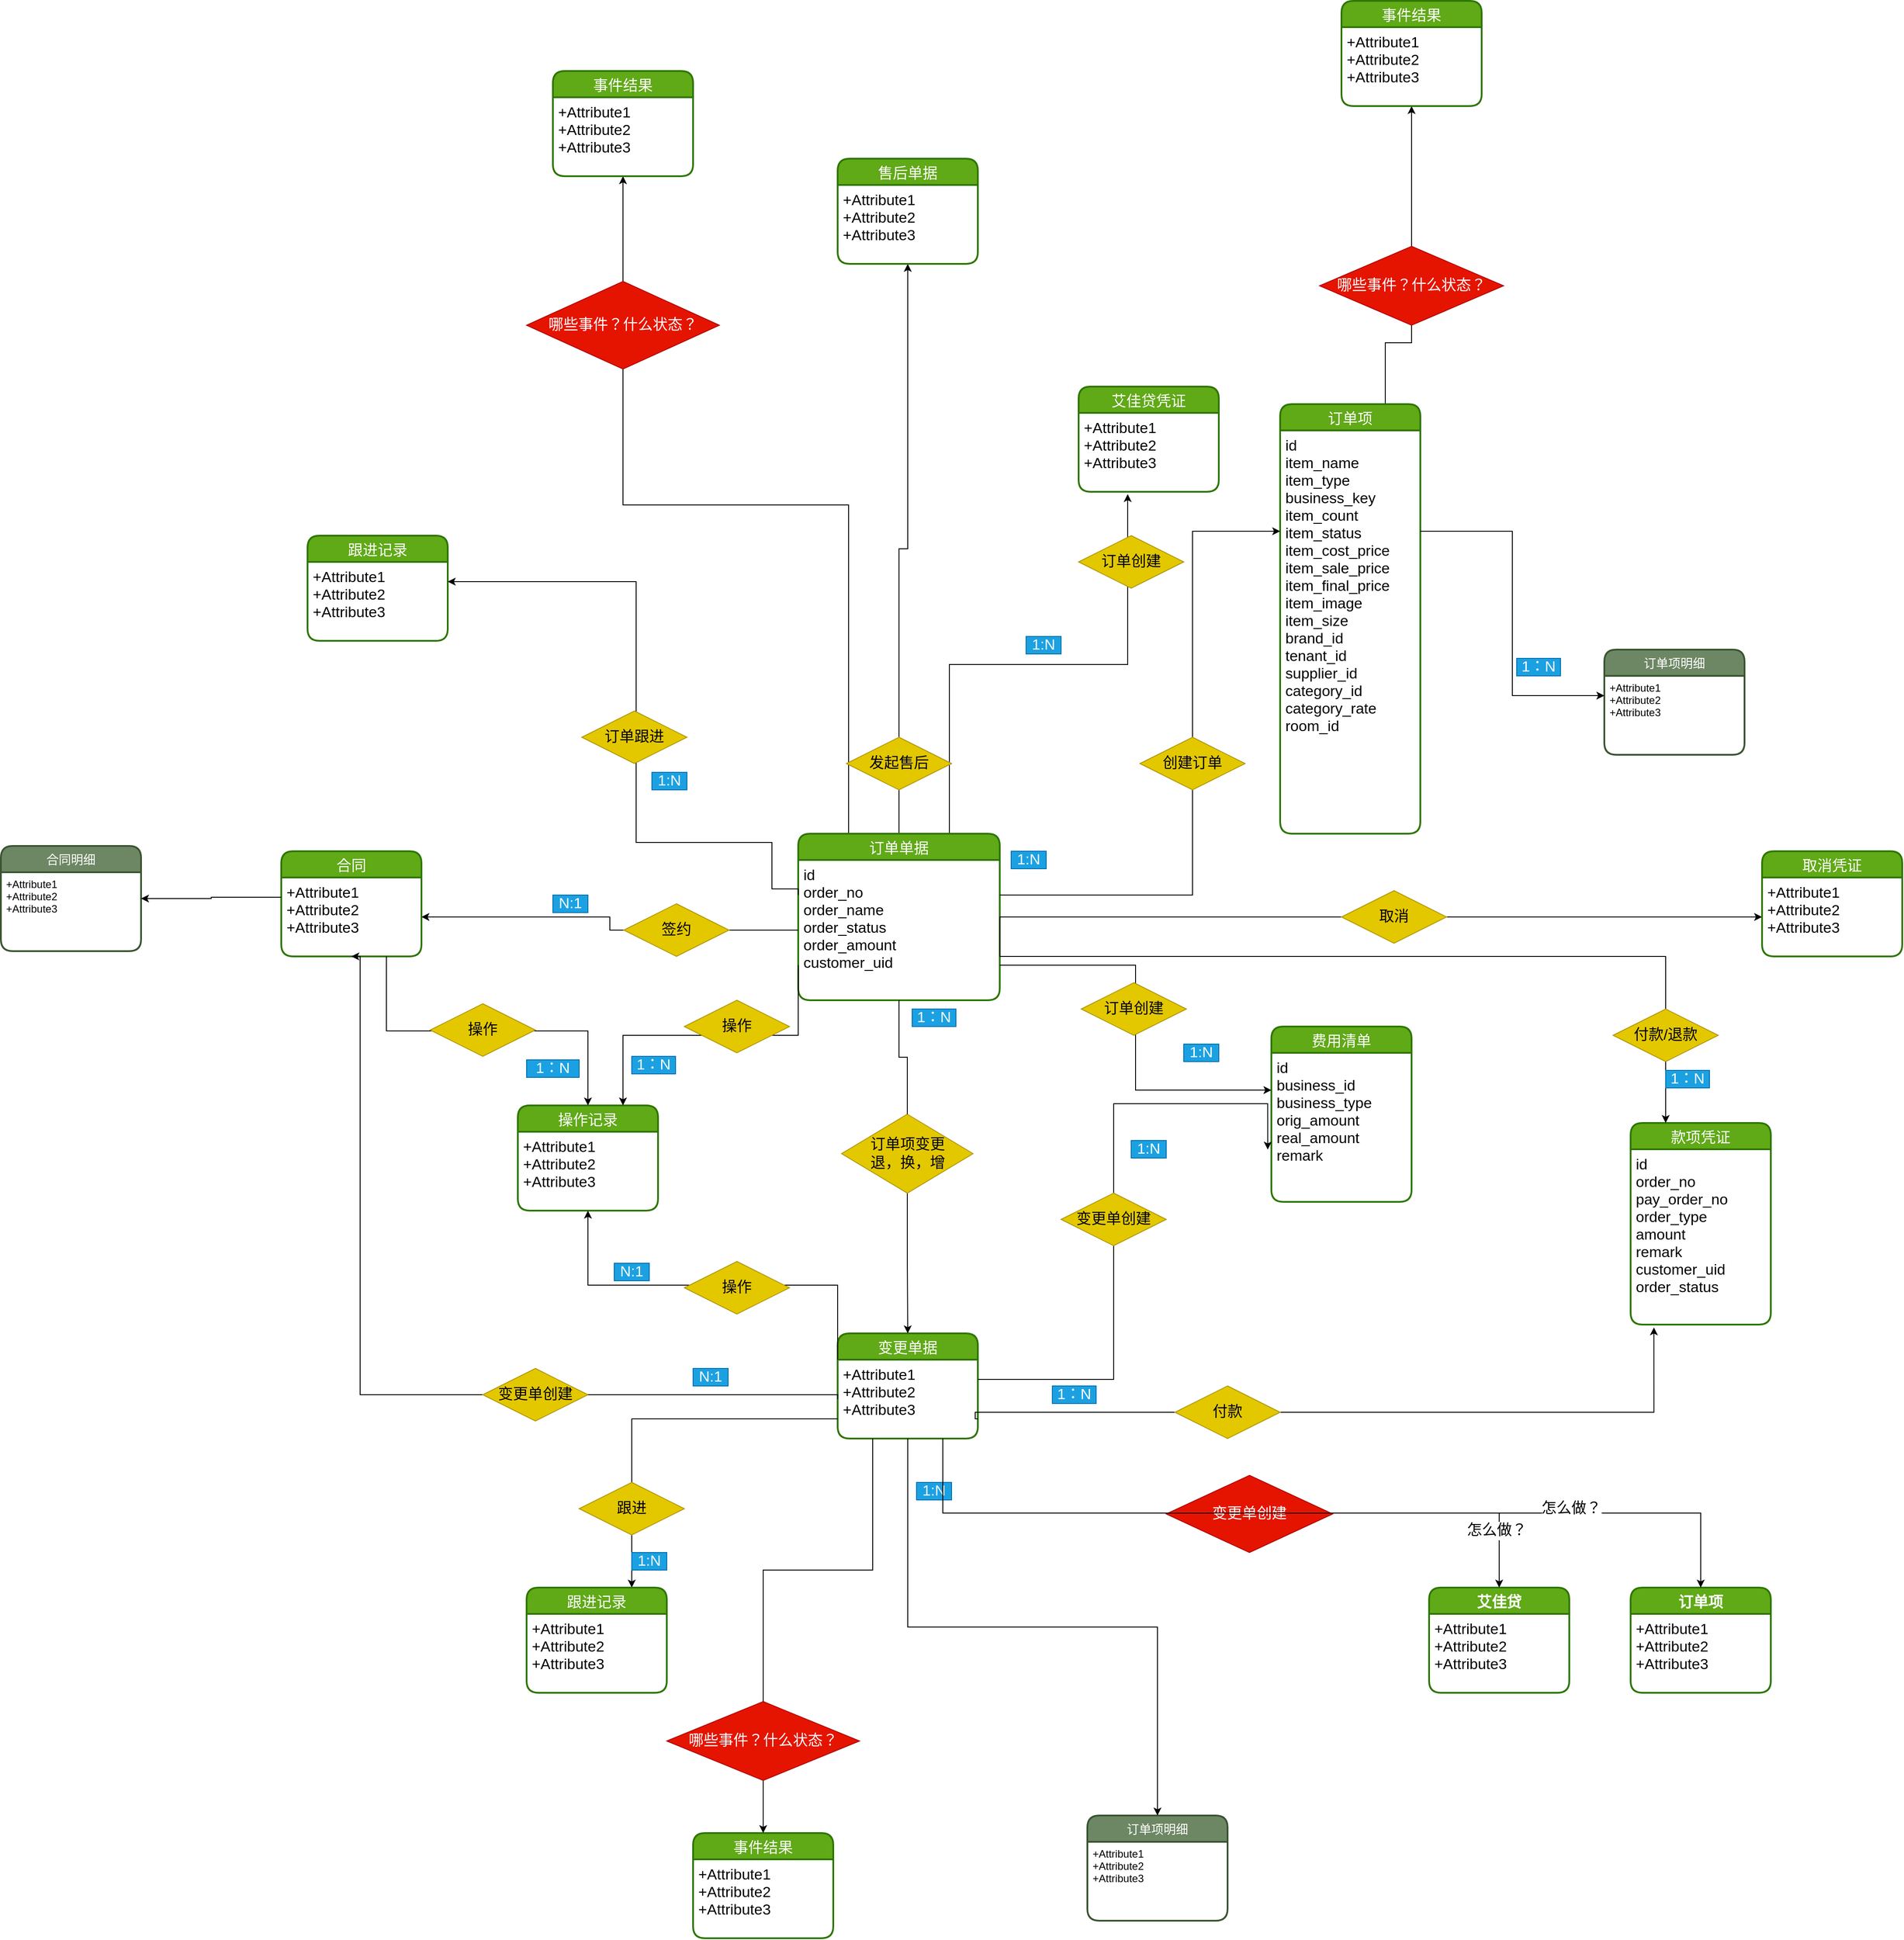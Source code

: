<mxfile version="14.9.8" type="github">
  <diagram id="1m9WW-NYbLGptfpkbWfW" name="第 1 页">
    <mxGraphModel dx="3907" dy="1883" grid="1" gridSize="10" guides="1" tooltips="1" connect="1" arrows="1" fold="1" page="1" pageScale="1" pageWidth="827" pageHeight="1169" math="0" shadow="0">
      <root>
        <mxCell id="0" />
        <mxCell id="1" parent="0" />
        <mxCell id="Y3Gp17qmF-3N51zwm5ya-107" style="edgeStyle=orthogonalEdgeStyle;rounded=0;orthogonalLoop=1;jettySize=auto;html=1;exitX=0.5;exitY=0;exitDx=0;exitDy=0;entryX=0.5;entryY=1;entryDx=0;entryDy=0;fontSize=17;" edge="1" parent="1" source="Y3Gp17qmF-3N51zwm5ya-70" target="Y3Gp17qmF-3N51zwm5ya-105">
          <mxGeometry relative="1" as="geometry" />
        </mxCell>
        <mxCell id="Y3Gp17qmF-3N51zwm5ya-211" style="edgeStyle=elbowEdgeStyle;rounded=0;orthogonalLoop=1;jettySize=auto;elbow=vertical;html=1;exitX=0.75;exitY=0;exitDx=0;exitDy=0;entryX=0.35;entryY=1.029;entryDx=0;entryDy=0;entryPerimeter=0;fontSize=17;" edge="1" parent="1" source="Y3Gp17qmF-3N51zwm5ya-70" target="Y3Gp17qmF-3N51zwm5ya-210">
          <mxGeometry relative="1" as="geometry">
            <Array as="points">
              <mxPoint x="-800" y="7" />
            </Array>
          </mxGeometry>
        </mxCell>
        <mxCell id="Y3Gp17qmF-3N51zwm5ya-230" style="edgeStyle=elbowEdgeStyle;rounded=0;orthogonalLoop=1;jettySize=auto;elbow=vertical;html=1;exitX=0.25;exitY=0;exitDx=0;exitDy=0;fontSize=17;" edge="1" parent="1" source="Y3Gp17qmF-3N51zwm5ya-70">
          <mxGeometry relative="1" as="geometry">
            <mxPoint x="-1270" y="-550" as="targetPoint" />
          </mxGeometry>
        </mxCell>
        <mxCell id="Y3Gp17qmF-3N51zwm5ya-70" value="订单单据" style="swimlane;childLayout=stackLayout;horizontal=1;startSize=30;horizontalStack=0;rounded=1;fontSize=17;fontStyle=0;strokeWidth=2;resizeParent=0;resizeLast=1;shadow=0;dashed=0;align=center;fillColor=#60a917;strokeColor=#2D7600;fontColor=#ffffff;" vertex="1" parent="1">
          <mxGeometry x="-1070" y="200" width="230" height="190" as="geometry" />
        </mxCell>
        <mxCell id="Y3Gp17qmF-3N51zwm5ya-71" value="id&#xa;order_no&#xa;order_name&#xa;order_status&#xa;order_amount&#xa;customer_uid&#xa;" style="align=left;strokeColor=none;fillColor=none;spacingLeft=4;fontSize=17;verticalAlign=top;resizable=0;rotatable=0;part=1;" vertex="1" parent="Y3Gp17qmF-3N51zwm5ya-70">
          <mxGeometry y="30" width="230" height="160" as="geometry" />
        </mxCell>
        <mxCell id="Y3Gp17qmF-3N51zwm5ya-239" style="edgeStyle=elbowEdgeStyle;rounded=0;orthogonalLoop=1;jettySize=auto;elbow=vertical;html=1;exitX=0.75;exitY=0;exitDx=0;exitDy=0;entryX=0.5;entryY=1;entryDx=0;entryDy=0;fontSize=17;" edge="1" parent="1" source="Y3Gp17qmF-3N51zwm5ya-72" target="Y3Gp17qmF-3N51zwm5ya-237">
          <mxGeometry relative="1" as="geometry">
            <mxPoint x="-455" y="-40" as="sourcePoint" />
            <mxPoint x="-350" y="-330" as="targetPoint" />
            <Array as="points">
              <mxPoint x="-350" y="-360" />
            </Array>
          </mxGeometry>
        </mxCell>
        <mxCell id="Y3Gp17qmF-3N51zwm5ya-72" value="订单项" style="swimlane;childLayout=stackLayout;horizontal=1;startSize=30;horizontalStack=0;rounded=1;fontSize=17;fontStyle=0;strokeWidth=2;resizeParent=0;resizeLast=1;shadow=0;dashed=0;align=center;fillColor=#60a917;strokeColor=#2D7600;fontColor=#ffffff;" vertex="1" parent="1">
          <mxGeometry x="-520" y="-290" width="160" height="490" as="geometry" />
        </mxCell>
        <mxCell id="Y3Gp17qmF-3N51zwm5ya-73" value="id&#xa;item_name&#xa;item_type&#xa;business_key&#xa;item_count&#xa;item_status&#xa;item_cost_price&#xa;item_sale_price&#xa;item_final_price&#xa;item_image&#xa;item_size&#xa;brand_id&#xa;tenant_id&#xa;supplier_id&#xa;category_id&#xa;category_rate&#xa;room_id&#xa;" style="align=left;strokeColor=none;fillColor=none;spacingLeft=4;fontSize=17;verticalAlign=top;resizable=0;rotatable=0;part=1;" vertex="1" parent="Y3Gp17qmF-3N51zwm5ya-72">
          <mxGeometry y="30" width="160" height="460" as="geometry" />
        </mxCell>
        <mxCell id="Y3Gp17qmF-3N51zwm5ya-74" value="合同" style="swimlane;childLayout=stackLayout;horizontal=1;startSize=30;horizontalStack=0;rounded=1;fontSize=17;fontStyle=0;strokeWidth=2;resizeParent=0;resizeLast=1;shadow=0;dashed=0;align=center;fillColor=#60a917;strokeColor=#2D7600;fontColor=#ffffff;" vertex="1" parent="1">
          <mxGeometry x="-1660" y="220" width="160" height="120" as="geometry" />
        </mxCell>
        <mxCell id="Y3Gp17qmF-3N51zwm5ya-75" value="+Attribute1&#xa;+Attribute2&#xa;+Attribute3" style="align=left;strokeColor=none;fillColor=none;spacingLeft=4;fontSize=17;verticalAlign=top;resizable=0;rotatable=0;part=1;" vertex="1" parent="Y3Gp17qmF-3N51zwm5ya-74">
          <mxGeometry y="30" width="160" height="90" as="geometry" />
        </mxCell>
        <mxCell id="Y3Gp17qmF-3N51zwm5ya-76" value="变更单据" style="swimlane;childLayout=stackLayout;horizontal=1;startSize=30;horizontalStack=0;rounded=1;fontSize=17;fontStyle=0;strokeWidth=2;resizeParent=0;resizeLast=1;shadow=0;dashed=0;align=center;fillColor=#60a917;strokeColor=#2D7600;fontColor=#ffffff;" vertex="1" parent="1">
          <mxGeometry x="-1025" y="770" width="160" height="120" as="geometry" />
        </mxCell>
        <mxCell id="Y3Gp17qmF-3N51zwm5ya-77" value="+Attribute1&#xa;+Attribute2&#xa;+Attribute3" style="align=left;strokeColor=none;fillColor=none;spacingLeft=4;fontSize=17;verticalAlign=top;resizable=0;rotatable=0;part=1;" vertex="1" parent="Y3Gp17qmF-3N51zwm5ya-76">
          <mxGeometry y="30" width="160" height="90" as="geometry" />
        </mxCell>
        <mxCell id="Y3Gp17qmF-3N51zwm5ya-88" style="edgeStyle=orthogonalEdgeStyle;rounded=0;orthogonalLoop=1;jettySize=auto;html=1;exitX=1;exitY=0.25;exitDx=0;exitDy=0;entryX=0;entryY=0.25;entryDx=0;entryDy=0;fontSize=17;" edge="1" parent="1" source="Y3Gp17qmF-3N51zwm5ya-71" target="Y3Gp17qmF-3N51zwm5ya-73">
          <mxGeometry relative="1" as="geometry">
            <Array as="points">
              <mxPoint x="-620" y="270" />
              <mxPoint x="-620" y="-145" />
            </Array>
          </mxGeometry>
        </mxCell>
        <mxCell id="Y3Gp17qmF-3N51zwm5ya-93" value="1:N" style="text;html=1;strokeColor=#006EAF;align=center;verticalAlign=middle;whiteSpace=wrap;rounded=0;fontSize=17;fontColor=#ffffff;fillColor=#1BA1E2;" vertex="1" parent="1">
          <mxGeometry x="-827" y="220" width="40" height="20" as="geometry" />
        </mxCell>
        <mxCell id="Y3Gp17qmF-3N51zwm5ya-94" style="edgeStyle=orthogonalEdgeStyle;rounded=0;orthogonalLoop=1;jettySize=auto;html=1;exitX=0.5;exitY=1;exitDx=0;exitDy=0;fontSize=17;startArrow=none;" edge="1" parent="1" source="Y3Gp17qmF-3N51zwm5ya-110" target="Y3Gp17qmF-3N51zwm5ya-76">
          <mxGeometry relative="1" as="geometry" />
        </mxCell>
        <mxCell id="Y3Gp17qmF-3N51zwm5ya-95" value="1：N" style="text;html=1;strokeColor=#006EAF;fillColor=#1ba1e2;align=center;verticalAlign=middle;whiteSpace=wrap;rounded=0;fontSize=17;fontColor=#ffffff;" vertex="1" parent="1">
          <mxGeometry x="-940" y="400" width="50" height="20" as="geometry" />
        </mxCell>
        <mxCell id="Y3Gp17qmF-3N51zwm5ya-98" style="edgeStyle=orthogonalEdgeStyle;rounded=0;orthogonalLoop=1;jettySize=auto;html=1;exitX=0;exitY=0.5;exitDx=0;exitDy=0;entryX=1;entryY=0.5;entryDx=0;entryDy=0;fontSize=17;" edge="1" parent="1" source="Y3Gp17qmF-3N51zwm5ya-71" target="Y3Gp17qmF-3N51zwm5ya-75">
          <mxGeometry relative="1" as="geometry" />
        </mxCell>
        <mxCell id="Y3Gp17qmF-3N51zwm5ya-104" value="售后单据" style="swimlane;childLayout=stackLayout;horizontal=1;startSize=30;horizontalStack=0;rounded=1;fontSize=17;fontStyle=0;strokeWidth=2;resizeParent=0;resizeLast=1;shadow=0;dashed=0;align=center;fillColor=#60a917;strokeColor=#2D7600;fontColor=#ffffff;" vertex="1" parent="1">
          <mxGeometry x="-1025" y="-570" width="160" height="120" as="geometry" />
        </mxCell>
        <mxCell id="Y3Gp17qmF-3N51zwm5ya-105" value="+Attribute1&#xa;+Attribute2&#xa;+Attribute3" style="align=left;strokeColor=none;fillColor=none;spacingLeft=4;fontSize=17;verticalAlign=top;resizable=0;rotatable=0;part=1;" vertex="1" parent="Y3Gp17qmF-3N51zwm5ya-104">
          <mxGeometry y="30" width="160" height="90" as="geometry" />
        </mxCell>
        <mxCell id="Y3Gp17qmF-3N51zwm5ya-108" value="发起售后" style="shape=rhombus;perimeter=rhombusPerimeter;whiteSpace=wrap;html=1;align=center;fontSize=17;fillColor=#e3c800;strokeColor=#B09500;fontColor=#000000;" vertex="1" parent="1">
          <mxGeometry x="-1015" y="90" width="120" height="60" as="geometry" />
        </mxCell>
        <mxCell id="Y3Gp17qmF-3N51zwm5ya-109" value="创建订单" style="shape=rhombus;perimeter=rhombusPerimeter;whiteSpace=wrap;html=1;align=center;fontSize=17;fillColor=#e3c800;strokeColor=#B09500;fontColor=#000000;" vertex="1" parent="1">
          <mxGeometry x="-680" y="90" width="120" height="60" as="geometry" />
        </mxCell>
        <mxCell id="Y3Gp17qmF-3N51zwm5ya-110" value="订单项变更&lt;br&gt;退，换，增" style="shape=rhombus;perimeter=rhombusPerimeter;whiteSpace=wrap;html=1;align=center;fontSize=17;fillColor=#e3c800;strokeColor=#B09500;fontColor=#000000;" vertex="1" parent="1">
          <mxGeometry x="-1020.5" y="520" width="150" height="90" as="geometry" />
        </mxCell>
        <mxCell id="Y3Gp17qmF-3N51zwm5ya-111" value="" style="edgeStyle=orthogonalEdgeStyle;rounded=0;orthogonalLoop=1;jettySize=auto;html=1;exitX=0.5;exitY=1;exitDx=0;exitDy=0;fontSize=17;endArrow=none;" edge="1" parent="1" source="Y3Gp17qmF-3N51zwm5ya-71" target="Y3Gp17qmF-3N51zwm5ya-110">
          <mxGeometry relative="1" as="geometry">
            <mxPoint x="-945.5" y="360" as="sourcePoint" />
            <mxPoint x="-945.5" y="600" as="targetPoint" />
          </mxGeometry>
        </mxCell>
        <mxCell id="Y3Gp17qmF-3N51zwm5ya-112" value="签约" style="shape=rhombus;perimeter=rhombusPerimeter;whiteSpace=wrap;html=1;align=center;fontSize=17;fillColor=#e3c800;strokeColor=#B09500;fontColor=#000000;" vertex="1" parent="1">
          <mxGeometry x="-1269" y="280" width="120" height="60" as="geometry" />
        </mxCell>
        <mxCell id="Y3Gp17qmF-3N51zwm5ya-113" style="edgeStyle=orthogonalEdgeStyle;rounded=0;orthogonalLoop=1;jettySize=auto;html=1;exitX=0;exitY=0.5;exitDx=0;exitDy=0;entryX=0.5;entryY=1;entryDx=0;entryDy=0;fontSize=17;startArrow=none;" edge="1" parent="1" source="Y3Gp17qmF-3N51zwm5ya-116" target="Y3Gp17qmF-3N51zwm5ya-75">
          <mxGeometry relative="1" as="geometry">
            <Array as="points">
              <mxPoint x="-1570" y="840" />
            </Array>
          </mxGeometry>
        </mxCell>
        <mxCell id="Y3Gp17qmF-3N51zwm5ya-116" value="变更单创建" style="shape=rhombus;perimeter=rhombusPerimeter;whiteSpace=wrap;html=1;align=center;fontSize=17;fillColor=#e3c800;strokeColor=#B09500;fontColor=#000000;" vertex="1" parent="1">
          <mxGeometry x="-1430" y="810" width="120" height="60" as="geometry" />
        </mxCell>
        <mxCell id="Y3Gp17qmF-3N51zwm5ya-117" value="" style="edgeStyle=orthogonalEdgeStyle;rounded=0;orthogonalLoop=1;jettySize=auto;html=1;exitX=0;exitY=0.5;exitDx=0;exitDy=0;entryX=1;entryY=0.5;entryDx=0;entryDy=0;fontSize=17;endArrow=none;" edge="1" parent="1" source="Y3Gp17qmF-3N51zwm5ya-77" target="Y3Gp17qmF-3N51zwm5ya-116">
          <mxGeometry relative="1" as="geometry">
            <mxPoint x="-1025.5" y="675" as="sourcePoint" />
            <mxPoint x="-1470" y="340" as="targetPoint" />
            <Array as="points">
              <mxPoint x="-1025" y="840" />
              <mxPoint x="-1290" y="840" />
            </Array>
          </mxGeometry>
        </mxCell>
        <mxCell id="Y3Gp17qmF-3N51zwm5ya-119" value="N:1" style="text;html=1;strokeColor=#006EAF;fillColor=#1ba1e2;align=center;verticalAlign=middle;whiteSpace=wrap;rounded=0;fontSize=17;fontColor=#ffffff;" vertex="1" parent="1">
          <mxGeometry x="-1190" y="810" width="40" height="20" as="geometry" />
        </mxCell>
        <mxCell id="Y3Gp17qmF-3N51zwm5ya-120" value="N:1" style="text;html=1;strokeColor=#006EAF;fillColor=#1ba1e2;align=center;verticalAlign=middle;whiteSpace=wrap;rounded=0;fontSize=17;fontColor=#ffffff;" vertex="1" parent="1">
          <mxGeometry x="-1350" y="270" width="40" height="20" as="geometry" />
        </mxCell>
        <mxCell id="Y3Gp17qmF-3N51zwm5ya-121" value="订单项明细" style="swimlane;childLayout=stackLayout;horizontal=1;startSize=30;horizontalStack=0;rounded=1;fontSize=14;fontStyle=0;strokeWidth=2;resizeParent=0;resizeLast=1;shadow=0;dashed=0;align=center;fillColor=#6d8764;strokeColor=#3A5431;fontColor=#ffffff;" vertex="1" parent="1">
          <mxGeometry x="-150" y="-10" width="160" height="120" as="geometry" />
        </mxCell>
        <mxCell id="Y3Gp17qmF-3N51zwm5ya-122" value="+Attribute1&#xa;+Attribute2&#xa;+Attribute3" style="align=left;strokeColor=none;fillColor=none;spacingLeft=4;fontSize=12;verticalAlign=top;resizable=0;rotatable=0;part=1;" vertex="1" parent="Y3Gp17qmF-3N51zwm5ya-121">
          <mxGeometry y="30" width="160" height="90" as="geometry" />
        </mxCell>
        <mxCell id="Y3Gp17qmF-3N51zwm5ya-123" style="edgeStyle=orthogonalEdgeStyle;rounded=0;orthogonalLoop=1;jettySize=auto;html=1;exitX=1;exitY=0.25;exitDx=0;exitDy=0;entryX=0;entryY=0.25;entryDx=0;entryDy=0;fontSize=17;" edge="1" parent="1" source="Y3Gp17qmF-3N51zwm5ya-73" target="Y3Gp17qmF-3N51zwm5ya-122">
          <mxGeometry relative="1" as="geometry" />
        </mxCell>
        <mxCell id="Y3Gp17qmF-3N51zwm5ya-126" value="订单项明细" style="swimlane;childLayout=stackLayout;horizontal=1;startSize=30;horizontalStack=0;rounded=1;fontSize=14;fontStyle=0;strokeWidth=2;resizeParent=0;resizeLast=1;shadow=0;dashed=0;align=center;fillColor=#6d8764;strokeColor=#3A5431;fontColor=#ffffff;" vertex="1" parent="1">
          <mxGeometry x="-740" y="1320" width="160" height="120" as="geometry" />
        </mxCell>
        <mxCell id="Y3Gp17qmF-3N51zwm5ya-127" value="+Attribute1&#xa;+Attribute2&#xa;+Attribute3" style="align=left;strokeColor=none;fillColor=none;spacingLeft=4;fontSize=12;verticalAlign=top;resizable=0;rotatable=0;part=1;" vertex="1" parent="Y3Gp17qmF-3N51zwm5ya-126">
          <mxGeometry y="30" width="160" height="90" as="geometry" />
        </mxCell>
        <mxCell id="Y3Gp17qmF-3N51zwm5ya-129" value="1：N" style="text;html=1;strokeColor=#006EAF;fillColor=#1ba1e2;align=center;verticalAlign=middle;whiteSpace=wrap;rounded=0;fontSize=17;fontColor=#ffffff;" vertex="1" parent="1">
          <mxGeometry x="-250" width="50" height="20" as="geometry" />
        </mxCell>
        <mxCell id="Y3Gp17qmF-3N51zwm5ya-131" style="edgeStyle=orthogonalEdgeStyle;rounded=0;orthogonalLoop=1;jettySize=auto;html=1;exitX=0.5;exitY=1;exitDx=0;exitDy=0;fontSize=17;" edge="1" parent="1" source="Y3Gp17qmF-3N51zwm5ya-77" target="Y3Gp17qmF-3N51zwm5ya-126">
          <mxGeometry relative="1" as="geometry" />
        </mxCell>
        <mxCell id="Y3Gp17qmF-3N51zwm5ya-132" value="1:N" style="text;html=1;strokeColor=#006EAF;fillColor=#1ba1e2;align=center;verticalAlign=middle;whiteSpace=wrap;rounded=0;fontSize=17;fontColor=#ffffff;" vertex="1" parent="1">
          <mxGeometry x="-935" y="940" width="40" height="20" as="geometry" />
        </mxCell>
        <mxCell id="Y3Gp17qmF-3N51zwm5ya-133" value="合同明细" style="swimlane;childLayout=stackLayout;horizontal=1;startSize=30;horizontalStack=0;rounded=1;fontSize=14;fontStyle=0;strokeWidth=2;resizeParent=0;resizeLast=1;shadow=0;dashed=0;align=center;fillColor=#6d8764;strokeColor=#3A5431;fontColor=#ffffff;" vertex="1" parent="1">
          <mxGeometry x="-1980" y="214" width="160" height="120" as="geometry" />
        </mxCell>
        <mxCell id="Y3Gp17qmF-3N51zwm5ya-134" value="+Attribute1&#xa;+Attribute2&#xa;+Attribute3" style="align=left;strokeColor=none;fillColor=none;spacingLeft=4;fontSize=12;verticalAlign=top;resizable=0;rotatable=0;part=1;" vertex="1" parent="Y3Gp17qmF-3N51zwm5ya-133">
          <mxGeometry y="30" width="160" height="90" as="geometry" />
        </mxCell>
        <mxCell id="Y3Gp17qmF-3N51zwm5ya-135" style="edgeStyle=orthogonalEdgeStyle;rounded=0;orthogonalLoop=1;jettySize=auto;html=1;exitX=0;exitY=0.25;exitDx=0;exitDy=0;entryX=1;entryY=0.5;entryDx=0;entryDy=0;fontSize=17;" edge="1" parent="1" source="Y3Gp17qmF-3N51zwm5ya-75" target="Y3Gp17qmF-3N51zwm5ya-133">
          <mxGeometry relative="1" as="geometry" />
        </mxCell>
        <mxCell id="Y3Gp17qmF-3N51zwm5ya-138" value="款项凭证" style="swimlane;childLayout=stackLayout;horizontal=1;startSize=30;horizontalStack=0;rounded=1;fontSize=17;fontStyle=0;strokeWidth=2;resizeParent=0;resizeLast=1;shadow=0;dashed=0;align=center;fillColor=#60a917;strokeColor=#2D7600;fontColor=#ffffff;" vertex="1" parent="1">
          <mxGeometry x="-120" y="530" width="160" height="230" as="geometry" />
        </mxCell>
        <mxCell id="Y3Gp17qmF-3N51zwm5ya-139" value="id&#xa;order_no&#xa;pay_order_no&#xa;order_type&#xa;amount&#xa;remark&#xa;customer_uid&#xa;order_status" style="align=left;strokeColor=none;fillColor=none;spacingLeft=4;fontSize=17;verticalAlign=top;resizable=0;rotatable=0;part=1;" vertex="1" parent="Y3Gp17qmF-3N51zwm5ya-138">
          <mxGeometry y="30" width="160" height="200" as="geometry" />
        </mxCell>
        <mxCell id="Y3Gp17qmF-3N51zwm5ya-140" style="edgeStyle=orthogonalEdgeStyle;rounded=0;orthogonalLoop=1;jettySize=auto;html=1;exitX=1;exitY=0.5;exitDx=0;exitDy=0;entryX=0.25;entryY=0;entryDx=0;entryDy=0;fontSize=17;" edge="1" parent="1" source="Y3Gp17qmF-3N51zwm5ya-70" target="Y3Gp17qmF-3N51zwm5ya-138">
          <mxGeometry relative="1" as="geometry">
            <Array as="points">
              <mxPoint x="-840" y="340" />
              <mxPoint x="-80" y="340" />
            </Array>
          </mxGeometry>
        </mxCell>
        <mxCell id="Y3Gp17qmF-3N51zwm5ya-141" style="edgeStyle=orthogonalEdgeStyle;rounded=0;orthogonalLoop=1;jettySize=auto;html=1;exitX=1;exitY=0.75;exitDx=0;exitDy=0;entryX=0.166;entryY=1.016;entryDx=0;entryDy=0;fontSize=17;entryPerimeter=0;" edge="1" parent="1" source="Y3Gp17qmF-3N51zwm5ya-77" target="Y3Gp17qmF-3N51zwm5ya-139">
          <mxGeometry relative="1" as="geometry">
            <Array as="points">
              <mxPoint x="-868" y="867" />
              <mxPoint x="-868" y="860" />
              <mxPoint x="-93" y="860" />
            </Array>
          </mxGeometry>
        </mxCell>
        <mxCell id="Y3Gp17qmF-3N51zwm5ya-143" value="付款/退款" style="shape=rhombus;perimeter=rhombusPerimeter;whiteSpace=wrap;html=1;align=center;fontSize=17;fillColor=#e3c800;strokeColor=#B09500;fontColor=#000000;" vertex="1" parent="1">
          <mxGeometry x="-140" y="400" width="120" height="60" as="geometry" />
        </mxCell>
        <mxCell id="Y3Gp17qmF-3N51zwm5ya-144" value="付款" style="shape=rhombus;perimeter=rhombusPerimeter;whiteSpace=wrap;html=1;align=center;fontSize=17;fillColor=#e3c800;strokeColor=#B09500;fontColor=#000000;" vertex="1" parent="1">
          <mxGeometry x="-640" y="830" width="120" height="60" as="geometry" />
        </mxCell>
        <mxCell id="Y3Gp17qmF-3N51zwm5ya-145" value="1：N" style="text;html=1;strokeColor=#006EAF;fillColor=#1ba1e2;align=center;verticalAlign=middle;whiteSpace=wrap;rounded=0;fontSize=17;fontColor=#ffffff;" vertex="1" parent="1">
          <mxGeometry x="-80" y="470" width="50" height="20" as="geometry" />
        </mxCell>
        <mxCell id="Y3Gp17qmF-3N51zwm5ya-146" value="1：N" style="text;html=1;strokeColor=#006EAF;fillColor=#1ba1e2;align=center;verticalAlign=middle;whiteSpace=wrap;rounded=0;fontSize=17;fontColor=#ffffff;" vertex="1" parent="1">
          <mxGeometry x="-780" y="830" width="50" height="20" as="geometry" />
        </mxCell>
        <mxCell id="Y3Gp17qmF-3N51zwm5ya-147" value="费用清单" style="swimlane;childLayout=stackLayout;horizontal=1;startSize=30;horizontalStack=0;rounded=1;fontSize=17;fontStyle=0;strokeWidth=2;resizeParent=0;resizeLast=1;shadow=0;dashed=0;align=center;fillColor=#60a917;strokeColor=#2D7600;fontColor=#ffffff;" vertex="1" parent="1">
          <mxGeometry x="-530" y="420" width="160" height="200" as="geometry" />
        </mxCell>
        <mxCell id="Y3Gp17qmF-3N51zwm5ya-148" value="id&#xa;business_id&#xa;business_type&#xa;orig_amount&#xa;real_amount&#xa;remark&#xa;&#xa;" style="align=left;strokeColor=none;fillColor=none;spacingLeft=4;fontSize=17;verticalAlign=top;resizable=0;rotatable=0;part=1;" vertex="1" parent="Y3Gp17qmF-3N51zwm5ya-147">
          <mxGeometry y="30" width="160" height="170" as="geometry" />
        </mxCell>
        <mxCell id="Y3Gp17qmF-3N51zwm5ya-160" style="edgeStyle=orthogonalEdgeStyle;rounded=0;orthogonalLoop=1;jettySize=auto;html=1;exitX=1;exitY=0.75;exitDx=0;exitDy=0;entryX=0;entryY=0.25;entryDx=0;entryDy=0;fontSize=17;" edge="1" parent="1" source="Y3Gp17qmF-3N51zwm5ya-71" target="Y3Gp17qmF-3N51zwm5ya-148">
          <mxGeometry relative="1" as="geometry" />
        </mxCell>
        <mxCell id="Y3Gp17qmF-3N51zwm5ya-161" style="edgeStyle=orthogonalEdgeStyle;rounded=0;orthogonalLoop=1;jettySize=auto;html=1;exitX=1;exitY=0.25;exitDx=0;exitDy=0;entryX=-0.026;entryY=0.649;entryDx=0;entryDy=0;entryPerimeter=0;fontSize=17;" edge="1" parent="1" source="Y3Gp17qmF-3N51zwm5ya-77" target="Y3Gp17qmF-3N51zwm5ya-148">
          <mxGeometry relative="1" as="geometry">
            <Array as="points">
              <mxPoint x="-710" y="823" />
              <mxPoint x="-710" y="508" />
            </Array>
          </mxGeometry>
        </mxCell>
        <mxCell id="Y3Gp17qmF-3N51zwm5ya-162" value="变更单创建" style="shape=rhombus;perimeter=rhombusPerimeter;whiteSpace=wrap;html=1;align=center;fontSize=17;fillColor=#e3c800;strokeColor=#B09500;fontColor=#000000;" vertex="1" parent="1">
          <mxGeometry x="-770" y="610" width="120" height="60" as="geometry" />
        </mxCell>
        <mxCell id="Y3Gp17qmF-3N51zwm5ya-163" value="订单创建" style="shape=rhombus;perimeter=rhombusPerimeter;whiteSpace=wrap;html=1;align=center;fontSize=17;fillColor=#e3c800;strokeColor=#B09500;fontColor=#000000;" vertex="1" parent="1">
          <mxGeometry x="-747" y="370" width="120" height="60" as="geometry" />
        </mxCell>
        <mxCell id="Y3Gp17qmF-3N51zwm5ya-164" value="1:N" style="text;html=1;strokeColor=#006EAF;fillColor=#1ba1e2;align=center;verticalAlign=middle;whiteSpace=wrap;rounded=0;fontSize=17;fontColor=#ffffff;" vertex="1" parent="1">
          <mxGeometry x="-630" y="440" width="40" height="20" as="geometry" />
        </mxCell>
        <mxCell id="Y3Gp17qmF-3N51zwm5ya-170" value="1:N" style="text;html=1;strokeColor=#006EAF;fillColor=#1ba1e2;align=center;verticalAlign=middle;whiteSpace=wrap;rounded=0;fontSize=17;fontColor=#ffffff;" vertex="1" parent="1">
          <mxGeometry x="-690" y="550" width="40" height="20" as="geometry" />
        </mxCell>
        <mxCell id="Y3Gp17qmF-3N51zwm5ya-171" value="跟进记录" style="swimlane;childLayout=stackLayout;horizontal=1;startSize=30;horizontalStack=0;rounded=1;fontSize=17;fontStyle=0;strokeWidth=2;resizeParent=0;resizeLast=1;shadow=0;dashed=0;align=center;fillColor=#60a917;strokeColor=#2D7600;fontColor=#ffffff;" vertex="1" parent="1">
          <mxGeometry x="-1630" y="-140" width="160" height="120" as="geometry" />
        </mxCell>
        <mxCell id="Y3Gp17qmF-3N51zwm5ya-172" value="+Attribute1&#xa;+Attribute2&#xa;+Attribute3" style="align=left;strokeColor=none;fillColor=none;spacingLeft=4;fontSize=17;verticalAlign=top;resizable=0;rotatable=0;part=1;" vertex="1" parent="Y3Gp17qmF-3N51zwm5ya-171">
          <mxGeometry y="30" width="160" height="90" as="geometry" />
        </mxCell>
        <mxCell id="Y3Gp17qmF-3N51zwm5ya-173" style="edgeStyle=orthogonalEdgeStyle;rounded=0;orthogonalLoop=1;jettySize=auto;html=1;exitX=0;exitY=0.25;exitDx=0;exitDy=0;entryX=1;entryY=0.25;entryDx=0;entryDy=0;fontSize=17;" edge="1" parent="1" source="Y3Gp17qmF-3N51zwm5ya-71" target="Y3Gp17qmF-3N51zwm5ya-172">
          <mxGeometry relative="1" as="geometry">
            <Array as="points">
              <mxPoint x="-1100" y="263" />
              <mxPoint x="-1100" y="210" />
              <mxPoint x="-1255" y="210" />
              <mxPoint x="-1255" y="-87" />
            </Array>
          </mxGeometry>
        </mxCell>
        <mxCell id="Y3Gp17qmF-3N51zwm5ya-174" value="1:N" style="text;html=1;strokeColor=#006EAF;fillColor=#1ba1e2;align=center;verticalAlign=middle;whiteSpace=wrap;rounded=0;fontSize=17;fontColor=#ffffff;" vertex="1" parent="1">
          <mxGeometry x="-1237" y="130" width="40" height="20" as="geometry" />
        </mxCell>
        <mxCell id="Y3Gp17qmF-3N51zwm5ya-175" value="订单跟进" style="shape=rhombus;perimeter=rhombusPerimeter;whiteSpace=wrap;html=1;align=center;fontSize=17;fillColor=#e3c800;strokeColor=#B09500;fontColor=#000000;" vertex="1" parent="1">
          <mxGeometry x="-1317" y="60" width="120" height="60" as="geometry" />
        </mxCell>
        <mxCell id="Y3Gp17qmF-3N51zwm5ya-181" style="edgeStyle=orthogonalEdgeStyle;rounded=0;orthogonalLoop=1;jettySize=auto;html=1;exitX=0;exitY=0.75;exitDx=0;exitDy=0;entryX=0.75;entryY=0;entryDx=0;entryDy=0;fontSize=17;" edge="1" parent="1" source="Y3Gp17qmF-3N51zwm5ya-77" target="Y3Gp17qmF-3N51zwm5ya-218">
          <mxGeometry relative="1" as="geometry">
            <mxPoint x="-1240" y="1115" as="targetPoint" />
          </mxGeometry>
        </mxCell>
        <mxCell id="Y3Gp17qmF-3N51zwm5ya-182" value="跟进" style="shape=rhombus;perimeter=rhombusPerimeter;whiteSpace=wrap;html=1;align=center;fontSize=17;fillColor=#e3c800;strokeColor=#B09500;fontColor=#000000;" vertex="1" parent="1">
          <mxGeometry x="-1320" y="940" width="120" height="60" as="geometry" />
        </mxCell>
        <mxCell id="Y3Gp17qmF-3N51zwm5ya-183" value="1:N" style="text;html=1;strokeColor=#006EAF;fillColor=#1ba1e2;align=center;verticalAlign=middle;whiteSpace=wrap;rounded=0;fontSize=17;fontColor=#ffffff;" vertex="1" parent="1">
          <mxGeometry x="-1260" y="1020" width="40" height="20" as="geometry" />
        </mxCell>
        <mxCell id="Y3Gp17qmF-3N51zwm5ya-184" value="操作记录" style="swimlane;childLayout=stackLayout;horizontal=1;startSize=30;horizontalStack=0;rounded=1;fontSize=17;fontStyle=0;strokeWidth=2;resizeParent=0;resizeLast=1;shadow=0;dashed=0;align=center;fillColor=#60a917;strokeColor=#2D7600;fontColor=#ffffff;" vertex="1" parent="1">
          <mxGeometry x="-1390" y="510" width="160" height="120" as="geometry" />
        </mxCell>
        <mxCell id="Y3Gp17qmF-3N51zwm5ya-185" value="+Attribute1&#xa;+Attribute2&#xa;+Attribute3" style="align=left;strokeColor=none;fillColor=none;spacingLeft=4;fontSize=17;verticalAlign=top;resizable=0;rotatable=0;part=1;" vertex="1" parent="Y3Gp17qmF-3N51zwm5ya-184">
          <mxGeometry y="30" width="160" height="90" as="geometry" />
        </mxCell>
        <mxCell id="Y3Gp17qmF-3N51zwm5ya-198" style="edgeStyle=elbowEdgeStyle;rounded=0;orthogonalLoop=1;jettySize=auto;elbow=vertical;html=1;exitX=0;exitY=0.75;exitDx=0;exitDy=0;entryX=0.75;entryY=0;entryDx=0;entryDy=0;fontSize=17;" edge="1" parent="1" source="Y3Gp17qmF-3N51zwm5ya-71" target="Y3Gp17qmF-3N51zwm5ya-184">
          <mxGeometry relative="1" as="geometry" />
        </mxCell>
        <mxCell id="Y3Gp17qmF-3N51zwm5ya-199" style="edgeStyle=elbowEdgeStyle;rounded=0;orthogonalLoop=1;jettySize=auto;elbow=vertical;html=1;exitX=0.75;exitY=1;exitDx=0;exitDy=0;fontSize=17;" edge="1" parent="1" source="Y3Gp17qmF-3N51zwm5ya-75" target="Y3Gp17qmF-3N51zwm5ya-184">
          <mxGeometry relative="1" as="geometry" />
        </mxCell>
        <mxCell id="Y3Gp17qmF-3N51zwm5ya-200" style="edgeStyle=elbowEdgeStyle;rounded=0;orthogonalLoop=1;jettySize=auto;elbow=vertical;html=1;exitX=0;exitY=0;exitDx=0;exitDy=0;entryX=0.5;entryY=1;entryDx=0;entryDy=0;fontSize=17;" edge="1" parent="1" source="Y3Gp17qmF-3N51zwm5ya-77" target="Y3Gp17qmF-3N51zwm5ya-185">
          <mxGeometry relative="1" as="geometry" />
        </mxCell>
        <mxCell id="Y3Gp17qmF-3N51zwm5ya-201" value="操作" style="shape=rhombus;perimeter=rhombusPerimeter;whiteSpace=wrap;html=1;align=center;fontSize=17;fillColor=#e3c800;strokeColor=#B09500;fontColor=#000000;" vertex="1" parent="1">
          <mxGeometry x="-1200" y="688" width="120" height="60" as="geometry" />
        </mxCell>
        <mxCell id="Y3Gp17qmF-3N51zwm5ya-202" value="操作" style="shape=rhombus;perimeter=rhombusPerimeter;whiteSpace=wrap;html=1;align=center;fontSize=17;fillColor=#e3c800;strokeColor=#B09500;fontColor=#000000;" vertex="1" parent="1">
          <mxGeometry x="-1200" y="390" width="120" height="60" as="geometry" />
        </mxCell>
        <mxCell id="Y3Gp17qmF-3N51zwm5ya-205" value="操作" style="shape=rhombus;perimeter=rhombusPerimeter;whiteSpace=wrap;html=1;align=center;fontSize=17;fillColor=#e3c800;strokeColor=#B09500;fontColor=#000000;" vertex="1" parent="1">
          <mxGeometry x="-1490" y="394" width="120" height="60" as="geometry" />
        </mxCell>
        <mxCell id="Y3Gp17qmF-3N51zwm5ya-206" value="N:1" style="text;html=1;strokeColor=#006EAF;fillColor=#1ba1e2;align=center;verticalAlign=middle;whiteSpace=wrap;rounded=0;fontSize=17;fontColor=#ffffff;" vertex="1" parent="1">
          <mxGeometry x="-1280" y="690" width="40" height="20" as="geometry" />
        </mxCell>
        <mxCell id="Y3Gp17qmF-3N51zwm5ya-207" value="1：N" style="text;html=1;strokeColor=#006EAF;fillColor=#1ba1e2;align=center;verticalAlign=middle;whiteSpace=wrap;rounded=0;fontSize=17;fontColor=#ffffff;" vertex="1" parent="1">
          <mxGeometry x="-1260" y="454" width="50" height="20" as="geometry" />
        </mxCell>
        <mxCell id="Y3Gp17qmF-3N51zwm5ya-208" value="1：N" style="text;html=1;strokeColor=#006EAF;fillColor=#1ba1e2;align=center;verticalAlign=middle;whiteSpace=wrap;rounded=0;fontSize=17;fontColor=#ffffff;" vertex="1" parent="1">
          <mxGeometry x="-1380" y="458" width="60" height="20" as="geometry" />
        </mxCell>
        <mxCell id="Y3Gp17qmF-3N51zwm5ya-209" value="艾佳贷凭证" style="swimlane;childLayout=stackLayout;horizontal=1;startSize=30;horizontalStack=0;rounded=1;fontSize=17;fontStyle=0;strokeWidth=2;resizeParent=0;resizeLast=1;shadow=0;dashed=0;align=center;fillColor=#60a917;strokeColor=#2D7600;fontColor=#ffffff;" vertex="1" parent="1">
          <mxGeometry x="-750" y="-310" width="160" height="120" as="geometry" />
        </mxCell>
        <mxCell id="Y3Gp17qmF-3N51zwm5ya-210" value="+Attribute1&#xa;+Attribute2&#xa;+Attribute3" style="align=left;strokeColor=none;fillColor=none;spacingLeft=4;fontSize=17;verticalAlign=top;resizable=0;rotatable=0;part=1;" vertex="1" parent="Y3Gp17qmF-3N51zwm5ya-209">
          <mxGeometry y="30" width="160" height="90" as="geometry" />
        </mxCell>
        <mxCell id="Y3Gp17qmF-3N51zwm5ya-212" value="订单创建" style="shape=rhombus;perimeter=rhombusPerimeter;whiteSpace=wrap;html=1;align=center;fontSize=17;fillColor=#e3c800;strokeColor=#B09500;fontColor=#000000;" vertex="1" parent="1">
          <mxGeometry x="-750" y="-140" width="120" height="60" as="geometry" />
        </mxCell>
        <mxCell id="Y3Gp17qmF-3N51zwm5ya-213" value="1:N" style="text;html=1;strokeColor=#10739e;align=center;verticalAlign=middle;whiteSpace=wrap;rounded=0;fontSize=17;fillColor=#1BA1E2;fontColor=#FFFFFF;" vertex="1" parent="1">
          <mxGeometry x="-810" y="-25" width="40" height="20" as="geometry" />
        </mxCell>
        <mxCell id="Y3Gp17qmF-3N51zwm5ya-214" value="艾佳贷" style="swimlane;childLayout=stackLayout;horizontal=1;startSize=30;horizontalStack=0;rounded=1;fontSize=17;fontStyle=1;strokeWidth=2;resizeParent=0;resizeLast=1;shadow=0;dashed=0;align=center;fillColor=#60a917;strokeColor=#2D7600;fontColor=#ffffff;" vertex="1" parent="1">
          <mxGeometry x="-350" y="1060" width="160" height="120" as="geometry" />
        </mxCell>
        <mxCell id="Y3Gp17qmF-3N51zwm5ya-215" value="+Attribute1&#xa;+Attribute2&#xa;+Attribute3" style="align=left;strokeColor=none;fillColor=none;spacingLeft=4;fontSize=17;verticalAlign=top;resizable=0;rotatable=0;part=1;" vertex="1" parent="Y3Gp17qmF-3N51zwm5ya-214">
          <mxGeometry y="30" width="160" height="90" as="geometry" />
        </mxCell>
        <mxCell id="Y3Gp17qmF-3N51zwm5ya-216" style="edgeStyle=elbowEdgeStyle;rounded=0;orthogonalLoop=1;jettySize=auto;elbow=vertical;html=1;exitX=0.75;exitY=1;exitDx=0;exitDy=0;fontSize=17;" edge="1" parent="1" source="Y3Gp17qmF-3N51zwm5ya-77" target="Y3Gp17qmF-3N51zwm5ya-214">
          <mxGeometry relative="1" as="geometry" />
        </mxCell>
        <mxCell id="Y3Gp17qmF-3N51zwm5ya-225" value="怎么做？" style="edgeLabel;html=1;align=center;verticalAlign=middle;resizable=0;points=[];fontSize=17;" vertex="1" connectable="0" parent="Y3Gp17qmF-3N51zwm5ya-216">
          <mxGeometry x="0.838" y="-3" relative="1" as="geometry">
            <mxPoint as="offset" />
          </mxGeometry>
        </mxCell>
        <mxCell id="Y3Gp17qmF-3N51zwm5ya-217" value="变更单创建" style="shape=rhombus;perimeter=rhombusPerimeter;whiteSpace=wrap;html=1;align=center;fontSize=17;fillColor=#e51400;strokeColor=#B20000;fontColor=#ffffff;" vertex="1" parent="1">
          <mxGeometry x="-650" y="932" width="190" height="88" as="geometry" />
        </mxCell>
        <mxCell id="Y3Gp17qmF-3N51zwm5ya-218" value="跟进记录" style="swimlane;childLayout=stackLayout;horizontal=1;startSize=30;horizontalStack=0;rounded=1;fontSize=17;fontStyle=0;strokeWidth=2;resizeParent=0;resizeLast=1;shadow=0;dashed=0;align=center;fillColor=#60a917;strokeColor=#2D7600;fontColor=#ffffff;" vertex="1" parent="1">
          <mxGeometry x="-1380" y="1060" width="160" height="120" as="geometry" />
        </mxCell>
        <mxCell id="Y3Gp17qmF-3N51zwm5ya-219" value="+Attribute1&#xa;+Attribute2&#xa;+Attribute3" style="align=left;strokeColor=none;fillColor=none;spacingLeft=4;fontSize=17;verticalAlign=top;resizable=0;rotatable=0;part=1;" vertex="1" parent="Y3Gp17qmF-3N51zwm5ya-218">
          <mxGeometry y="30" width="160" height="90" as="geometry" />
        </mxCell>
        <mxCell id="Y3Gp17qmF-3N51zwm5ya-221" value="订单项" style="swimlane;childLayout=stackLayout;horizontal=1;startSize=30;horizontalStack=0;rounded=1;fontSize=17;fontStyle=1;strokeWidth=2;resizeParent=0;resizeLast=1;shadow=0;dashed=0;align=center;fillColor=#60a917;strokeColor=#2D7600;fontColor=#ffffff;" vertex="1" parent="1">
          <mxGeometry x="-120" y="1060" width="160" height="120" as="geometry" />
        </mxCell>
        <mxCell id="Y3Gp17qmF-3N51zwm5ya-222" value="+Attribute1&#xa;+Attribute2&#xa;+Attribute3" style="align=left;strokeColor=none;fillColor=none;spacingLeft=4;fontSize=17;verticalAlign=top;resizable=0;rotatable=0;part=1;" vertex="1" parent="Y3Gp17qmF-3N51zwm5ya-221">
          <mxGeometry y="30" width="160" height="90" as="geometry" />
        </mxCell>
        <mxCell id="Y3Gp17qmF-3N51zwm5ya-223" style="edgeStyle=elbowEdgeStyle;rounded=0;orthogonalLoop=1;jettySize=auto;elbow=vertical;html=1;exitX=0.75;exitY=1;exitDx=0;exitDy=0;fontSize=17;" edge="1" parent="1" source="Y3Gp17qmF-3N51zwm5ya-77" target="Y3Gp17qmF-3N51zwm5ya-221">
          <mxGeometry relative="1" as="geometry" />
        </mxCell>
        <mxCell id="Y3Gp17qmF-3N51zwm5ya-224" value="怎么做？" style="edgeLabel;html=1;align=center;verticalAlign=middle;resizable=0;points=[];fontSize=17;" vertex="1" connectable="0" parent="Y3Gp17qmF-3N51zwm5ya-223">
          <mxGeometry x="0.551" y="5" relative="1" as="geometry">
            <mxPoint x="-1" as="offset" />
          </mxGeometry>
        </mxCell>
        <mxCell id="Y3Gp17qmF-3N51zwm5ya-231" value="哪些事件？什么状态？" style="shape=rhombus;perimeter=rhombusPerimeter;whiteSpace=wrap;html=1;align=center;fontSize=17;fillColor=#e51400;strokeColor=#B20000;fontColor=#ffffff;" vertex="1" parent="1">
          <mxGeometry x="-1380" y="-430" width="220" height="100" as="geometry" />
        </mxCell>
        <mxCell id="Y3Gp17qmF-3N51zwm5ya-232" value="事件结果" style="swimlane;childLayout=stackLayout;horizontal=1;startSize=30;horizontalStack=0;rounded=1;fontSize=17;fontStyle=0;strokeWidth=2;resizeParent=0;resizeLast=1;shadow=0;dashed=0;align=center;fillColor=#60a917;strokeColor=#2D7600;fontColor=#ffffff;" vertex="1" parent="1">
          <mxGeometry x="-1350" y="-670" width="160" height="120" as="geometry" />
        </mxCell>
        <mxCell id="Y3Gp17qmF-3N51zwm5ya-233" value="+Attribute1&#xa;+Attribute2&#xa;+Attribute3" style="align=left;strokeColor=none;fillColor=none;spacingLeft=4;fontSize=17;verticalAlign=top;resizable=0;rotatable=0;part=1;" vertex="1" parent="Y3Gp17qmF-3N51zwm5ya-232">
          <mxGeometry y="30" width="160" height="90" as="geometry" />
        </mxCell>
        <mxCell id="Y3Gp17qmF-3N51zwm5ya-236" value="事件结果" style="swimlane;childLayout=stackLayout;horizontal=1;startSize=30;horizontalStack=0;rounded=1;fontSize=17;fontStyle=0;strokeWidth=2;resizeParent=0;resizeLast=1;shadow=0;dashed=0;align=center;fillColor=#60a917;strokeColor=#2D7600;fontColor=#ffffff;" vertex="1" parent="1">
          <mxGeometry x="-450" y="-750" width="160" height="120" as="geometry" />
        </mxCell>
        <mxCell id="Y3Gp17qmF-3N51zwm5ya-237" value="+Attribute1&#xa;+Attribute2&#xa;+Attribute3" style="align=left;strokeColor=none;fillColor=none;spacingLeft=4;fontSize=17;verticalAlign=top;resizable=0;rotatable=0;part=1;" vertex="1" parent="Y3Gp17qmF-3N51zwm5ya-236">
          <mxGeometry y="30" width="160" height="90" as="geometry" />
        </mxCell>
        <mxCell id="Y3Gp17qmF-3N51zwm5ya-240" value="哪些事件？什么状态？" style="shape=rhombus;perimeter=rhombusPerimeter;whiteSpace=wrap;html=1;align=center;fontSize=17;fillColor=#e51400;strokeColor=#B20000;fontColor=#ffffff;" vertex="1" parent="1">
          <mxGeometry x="-475" y="-470" width="210" height="90" as="geometry" />
        </mxCell>
        <mxCell id="Y3Gp17qmF-3N51zwm5ya-241" value="事件结果" style="swimlane;childLayout=stackLayout;horizontal=1;startSize=30;horizontalStack=0;rounded=1;fontSize=17;fontStyle=0;strokeWidth=2;resizeParent=0;resizeLast=1;shadow=0;dashed=0;align=center;fillColor=#60a917;strokeColor=#2D7600;fontColor=#ffffff;" vertex="1" parent="1">
          <mxGeometry x="-1190" y="1340" width="160" height="120" as="geometry" />
        </mxCell>
        <mxCell id="Y3Gp17qmF-3N51zwm5ya-242" value="+Attribute1&#xa;+Attribute2&#xa;+Attribute3" style="align=left;strokeColor=none;fillColor=none;spacingLeft=4;fontSize=17;verticalAlign=top;resizable=0;rotatable=0;part=1;" vertex="1" parent="Y3Gp17qmF-3N51zwm5ya-241">
          <mxGeometry y="30" width="160" height="90" as="geometry" />
        </mxCell>
        <mxCell id="Y3Gp17qmF-3N51zwm5ya-243" style="edgeStyle=elbowEdgeStyle;rounded=0;orthogonalLoop=1;jettySize=auto;elbow=vertical;html=1;exitX=0.5;exitY=1;exitDx=0;exitDy=0;entryX=0.5;entryY=0;entryDx=0;entryDy=0;fontSize=17;startArrow=none;" edge="1" parent="1" source="Y3Gp17qmF-3N51zwm5ya-244" target="Y3Gp17qmF-3N51zwm5ya-241">
          <mxGeometry relative="1" as="geometry" />
        </mxCell>
        <mxCell id="Y3Gp17qmF-3N51zwm5ya-244" value="哪些事件？什么状态？" style="shape=rhombus;perimeter=rhombusPerimeter;whiteSpace=wrap;html=1;align=center;fontSize=17;fillColor=#e51400;strokeColor=#B20000;fontColor=#ffffff;" vertex="1" parent="1">
          <mxGeometry x="-1220" y="1190" width="220" height="90" as="geometry" />
        </mxCell>
        <mxCell id="Y3Gp17qmF-3N51zwm5ya-245" value="" style="edgeStyle=elbowEdgeStyle;rounded=0;orthogonalLoop=1;jettySize=auto;elbow=vertical;html=1;exitX=0.25;exitY=1;exitDx=0;exitDy=0;entryX=0.5;entryY=0;entryDx=0;entryDy=0;fontSize=17;endArrow=none;" edge="1" parent="1" source="Y3Gp17qmF-3N51zwm5ya-77" target="Y3Gp17qmF-3N51zwm5ya-244">
          <mxGeometry relative="1" as="geometry">
            <mxPoint x="-985" y="890" as="sourcePoint" />
            <mxPoint x="-1110" y="1340" as="targetPoint" />
          </mxGeometry>
        </mxCell>
        <mxCell id="Y3Gp17qmF-3N51zwm5ya-254" style="edgeStyle=elbowEdgeStyle;rounded=0;orthogonalLoop=1;jettySize=auto;elbow=vertical;html=1;exitX=1;exitY=0.5;exitDx=0;exitDy=0;fontSize=17;entryX=0;entryY=0.5;entryDx=0;entryDy=0;" edge="1" parent="1" source="Y3Gp17qmF-3N51zwm5ya-71" target="Y3Gp17qmF-3N51zwm5ya-256">
          <mxGeometry relative="1" as="geometry">
            <mxPoint y="280" as="targetPoint" />
            <Array as="points">
              <mxPoint x="10" y="295" />
            </Array>
          </mxGeometry>
        </mxCell>
        <mxCell id="Y3Gp17qmF-3N51zwm5ya-255" value="取消凭证" style="swimlane;childLayout=stackLayout;horizontal=1;startSize=30;horizontalStack=0;rounded=1;fontSize=17;fontStyle=0;strokeWidth=2;resizeParent=0;resizeLast=1;shadow=0;dashed=0;align=center;fillColor=#60a917;strokeColor=#2D7600;fontColor=#ffffff;" vertex="1" parent="1">
          <mxGeometry x="30" y="220" width="160" height="120" as="geometry" />
        </mxCell>
        <mxCell id="Y3Gp17qmF-3N51zwm5ya-256" value="+Attribute1&#xa;+Attribute2&#xa;+Attribute3" style="align=left;strokeColor=none;fillColor=none;spacingLeft=4;fontSize=17;verticalAlign=top;resizable=0;rotatable=0;part=1;" vertex="1" parent="Y3Gp17qmF-3N51zwm5ya-255">
          <mxGeometry y="30" width="160" height="90" as="geometry" />
        </mxCell>
        <mxCell id="Y3Gp17qmF-3N51zwm5ya-257" value="取消" style="shape=rhombus;perimeter=rhombusPerimeter;whiteSpace=wrap;html=1;align=center;fontSize=17;fillColor=#e3c800;strokeColor=#B09500;fontColor=#000000;" vertex="1" parent="1">
          <mxGeometry x="-450" y="265" width="120" height="60" as="geometry" />
        </mxCell>
      </root>
    </mxGraphModel>
  </diagram>
</mxfile>
